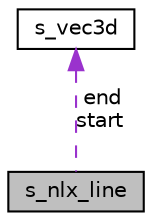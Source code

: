 digraph "s_nlx_line"
{
 // LATEX_PDF_SIZE
  edge [fontname="Helvetica",fontsize="10",labelfontname="Helvetica",labelfontsize="10"];
  node [fontname="Helvetica",fontsize="10",shape=record];
  Node1 [label="s_nlx_line",height=0.2,width=0.4,color="black", fillcolor="grey75", style="filled", fontcolor="black",tooltip="Structure to store a line and its properties."];
  Node2 -> Node1 [dir="back",color="darkorchid3",fontsize="10",style="dashed",label=" end\nstart" ,fontname="Helvetica"];
  Node2 [label="s_vec3d",height=0.2,width=0.4,color="black", fillcolor="white", style="filled",URL="$structs__vec3d.html",tooltip=" "];
}
